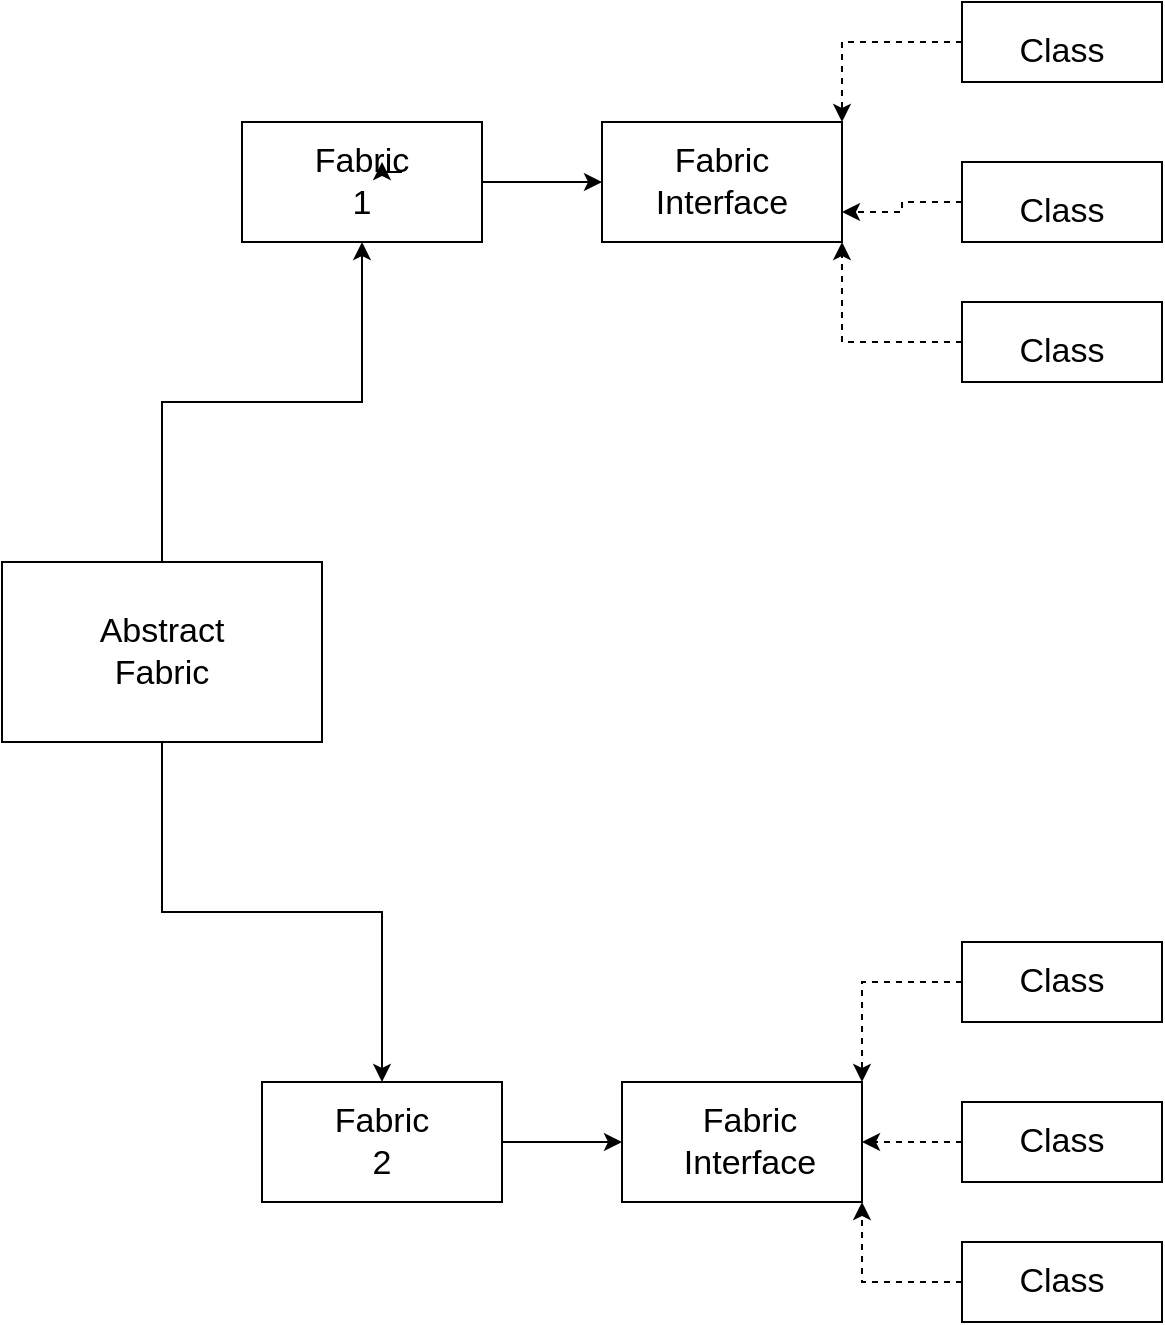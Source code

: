 <mxfile version="14.9.3" type="device"><diagram id="JP6SMmu9OSuSox7xBAPf" name="Page-1"><mxGraphModel dx="1422" dy="780" grid="1" gridSize="10" guides="1" tooltips="1" connect="1" arrows="1" fold="1" page="1" pageScale="1" pageWidth="827" pageHeight="1169" math="0" shadow="0"><root><mxCell id="0"/><mxCell id="1" parent="0"/><mxCell id="BcSGddr-3a-hkuqHmd-F-28" style="edgeStyle=orthogonalEdgeStyle;rounded=0;orthogonalLoop=1;jettySize=auto;html=1;exitX=0.5;exitY=1;exitDx=0;exitDy=0;fontSize=17;" edge="1" parent="1" source="BcSGddr-3a-hkuqHmd-F-1" target="BcSGddr-3a-hkuqHmd-F-3"><mxGeometry relative="1" as="geometry"/></mxCell><mxCell id="BcSGddr-3a-hkuqHmd-F-29" style="edgeStyle=orthogonalEdgeStyle;rounded=0;orthogonalLoop=1;jettySize=auto;html=1;exitX=0.5;exitY=0;exitDx=0;exitDy=0;entryX=0.5;entryY=1;entryDx=0;entryDy=0;fontSize=17;" edge="1" parent="1" source="BcSGddr-3a-hkuqHmd-F-1" target="BcSGddr-3a-hkuqHmd-F-10"><mxGeometry relative="1" as="geometry"/></mxCell><mxCell id="BcSGddr-3a-hkuqHmd-F-1" value="" style="rounded=0;whiteSpace=wrap;html=1;" vertex="1" parent="1"><mxGeometry x="20" y="360" width="160" height="90" as="geometry"/></mxCell><mxCell id="BcSGddr-3a-hkuqHmd-F-2" value="" style="rounded=0;whiteSpace=wrap;html=1;" vertex="1" parent="1"><mxGeometry x="320" y="140" width="120" height="60" as="geometry"/></mxCell><mxCell id="BcSGddr-3a-hkuqHmd-F-31" style="edgeStyle=orthogonalEdgeStyle;rounded=0;orthogonalLoop=1;jettySize=auto;html=1;exitX=1;exitY=0.5;exitDx=0;exitDy=0;entryX=0;entryY=0.5;entryDx=0;entryDy=0;fontSize=17;" edge="1" parent="1" source="BcSGddr-3a-hkuqHmd-F-3" target="BcSGddr-3a-hkuqHmd-F-11"><mxGeometry relative="1" as="geometry"/></mxCell><mxCell id="BcSGddr-3a-hkuqHmd-F-3" value="" style="rounded=0;whiteSpace=wrap;html=1;" vertex="1" parent="1"><mxGeometry x="150" y="620" width="120" height="60" as="geometry"/></mxCell><mxCell id="BcSGddr-3a-hkuqHmd-F-34" style="edgeStyle=orthogonalEdgeStyle;rounded=0;orthogonalLoop=1;jettySize=auto;html=1;exitX=0;exitY=0.5;exitDx=0;exitDy=0;entryX=1;entryY=0;entryDx=0;entryDy=0;fontSize=17;dashed=1;" edge="1" parent="1" source="BcSGddr-3a-hkuqHmd-F-4" target="BcSGddr-3a-hkuqHmd-F-2"><mxGeometry relative="1" as="geometry"/></mxCell><mxCell id="BcSGddr-3a-hkuqHmd-F-4" value="" style="rounded=0;whiteSpace=wrap;html=1;" vertex="1" parent="1"><mxGeometry x="500" y="80" width="100" height="40" as="geometry"/></mxCell><mxCell id="BcSGddr-3a-hkuqHmd-F-35" style="edgeStyle=orthogonalEdgeStyle;rounded=0;orthogonalLoop=1;jettySize=auto;html=1;exitX=0;exitY=0.5;exitDx=0;exitDy=0;entryX=1;entryY=0.75;entryDx=0;entryDy=0;dashed=1;fontSize=17;" edge="1" parent="1" source="BcSGddr-3a-hkuqHmd-F-5" target="BcSGddr-3a-hkuqHmd-F-2"><mxGeometry relative="1" as="geometry"/></mxCell><mxCell id="BcSGddr-3a-hkuqHmd-F-5" value="" style="rounded=0;whiteSpace=wrap;html=1;" vertex="1" parent="1"><mxGeometry x="500" y="160" width="100" height="40" as="geometry"/></mxCell><mxCell id="BcSGddr-3a-hkuqHmd-F-36" style="edgeStyle=orthogonalEdgeStyle;rounded=0;orthogonalLoop=1;jettySize=auto;html=1;exitX=0;exitY=0.5;exitDx=0;exitDy=0;entryX=1;entryY=1;entryDx=0;entryDy=0;dashed=1;fontSize=17;" edge="1" parent="1" source="BcSGddr-3a-hkuqHmd-F-6" target="BcSGddr-3a-hkuqHmd-F-2"><mxGeometry relative="1" as="geometry"/></mxCell><mxCell id="BcSGddr-3a-hkuqHmd-F-6" value="" style="rounded=0;whiteSpace=wrap;html=1;" vertex="1" parent="1"><mxGeometry x="500" y="230" width="100" height="40" as="geometry"/></mxCell><mxCell id="BcSGddr-3a-hkuqHmd-F-37" style="edgeStyle=orthogonalEdgeStyle;rounded=0;orthogonalLoop=1;jettySize=auto;html=1;exitX=0;exitY=0.5;exitDx=0;exitDy=0;entryX=1;entryY=0;entryDx=0;entryDy=0;dashed=1;fontSize=17;" edge="1" parent="1" source="BcSGddr-3a-hkuqHmd-F-7" target="BcSGddr-3a-hkuqHmd-F-11"><mxGeometry relative="1" as="geometry"/></mxCell><mxCell id="BcSGddr-3a-hkuqHmd-F-7" value="" style="rounded=0;whiteSpace=wrap;html=1;" vertex="1" parent="1"><mxGeometry x="500" y="550" width="100" height="40" as="geometry"/></mxCell><mxCell id="BcSGddr-3a-hkuqHmd-F-38" style="edgeStyle=orthogonalEdgeStyle;rounded=0;orthogonalLoop=1;jettySize=auto;html=1;exitX=0;exitY=0.5;exitDx=0;exitDy=0;entryX=1;entryY=0.5;entryDx=0;entryDy=0;dashed=1;fontSize=17;" edge="1" parent="1" source="BcSGddr-3a-hkuqHmd-F-8" target="BcSGddr-3a-hkuqHmd-F-11"><mxGeometry relative="1" as="geometry"/></mxCell><mxCell id="BcSGddr-3a-hkuqHmd-F-8" value="" style="rounded=0;whiteSpace=wrap;html=1;" vertex="1" parent="1"><mxGeometry x="500" y="630" width="100" height="40" as="geometry"/></mxCell><mxCell id="BcSGddr-3a-hkuqHmd-F-39" style="edgeStyle=orthogonalEdgeStyle;rounded=0;orthogonalLoop=1;jettySize=auto;html=1;exitX=0;exitY=0.5;exitDx=0;exitDy=0;entryX=1;entryY=1;entryDx=0;entryDy=0;dashed=1;fontSize=17;" edge="1" parent="1" source="BcSGddr-3a-hkuqHmd-F-9" target="BcSGddr-3a-hkuqHmd-F-11"><mxGeometry relative="1" as="geometry"/></mxCell><mxCell id="BcSGddr-3a-hkuqHmd-F-9" value="" style="rounded=0;whiteSpace=wrap;html=1;" vertex="1" parent="1"><mxGeometry x="500" y="700" width="100" height="40" as="geometry"/></mxCell><mxCell id="BcSGddr-3a-hkuqHmd-F-30" style="edgeStyle=orthogonalEdgeStyle;rounded=0;orthogonalLoop=1;jettySize=auto;html=1;exitX=1;exitY=0.5;exitDx=0;exitDy=0;fontSize=17;" edge="1" parent="1" source="BcSGddr-3a-hkuqHmd-F-10" target="BcSGddr-3a-hkuqHmd-F-2"><mxGeometry relative="1" as="geometry"/></mxCell><mxCell id="BcSGddr-3a-hkuqHmd-F-10" value="" style="rounded=0;whiteSpace=wrap;html=1;" vertex="1" parent="1"><mxGeometry x="140" y="140" width="120" height="60" as="geometry"/></mxCell><mxCell id="BcSGddr-3a-hkuqHmd-F-11" value="" style="rounded=0;whiteSpace=wrap;html=1;" vertex="1" parent="1"><mxGeometry x="330" y="620" width="120" height="60" as="geometry"/></mxCell><mxCell id="BcSGddr-3a-hkuqHmd-F-12" value="Abstract Fabric" style="text;html=1;strokeColor=none;fillColor=none;align=center;verticalAlign=middle;whiteSpace=wrap;rounded=0;fontSize=17;" vertex="1" parent="1"><mxGeometry x="80" y="395" width="40" height="20" as="geometry"/></mxCell><mxCell id="BcSGddr-3a-hkuqHmd-F-13" value="Fabric Interface" style="text;html=1;strokeColor=none;fillColor=none;align=center;verticalAlign=middle;whiteSpace=wrap;rounded=0;fontSize=17;" vertex="1" parent="1"><mxGeometry x="360" y="160" width="40" height="20" as="geometry"/></mxCell><mxCell id="BcSGddr-3a-hkuqHmd-F-14" value="Fabric Interface" style="text;html=1;strokeColor=none;fillColor=none;align=center;verticalAlign=middle;whiteSpace=wrap;rounded=0;fontSize=17;" vertex="1" parent="1"><mxGeometry x="374" y="640" width="40" height="20" as="geometry"/></mxCell><mxCell id="BcSGddr-3a-hkuqHmd-F-15" value="Fabric 1" style="text;html=1;strokeColor=none;fillColor=none;align=center;verticalAlign=middle;whiteSpace=wrap;rounded=0;fontSize=17;" vertex="1" parent="1"><mxGeometry x="180" y="160" width="40" height="20" as="geometry"/></mxCell><mxCell id="BcSGddr-3a-hkuqHmd-F-16" style="edgeStyle=orthogonalEdgeStyle;rounded=0;orthogonalLoop=1;jettySize=auto;html=1;exitX=1;exitY=0.25;exitDx=0;exitDy=0;entryX=0.75;entryY=0;entryDx=0;entryDy=0;fontSize=17;" edge="1" parent="1" source="BcSGddr-3a-hkuqHmd-F-15" target="BcSGddr-3a-hkuqHmd-F-15"><mxGeometry relative="1" as="geometry"/></mxCell><mxCell id="BcSGddr-3a-hkuqHmd-F-17" value="Fabric 2" style="text;html=1;strokeColor=none;fillColor=none;align=center;verticalAlign=middle;whiteSpace=wrap;rounded=0;fontSize=17;" vertex="1" parent="1"><mxGeometry x="190" y="640" width="40" height="20" as="geometry"/></mxCell><mxCell id="BcSGddr-3a-hkuqHmd-F-18" value="Class" style="text;html=1;strokeColor=none;fillColor=none;align=center;verticalAlign=middle;whiteSpace=wrap;rounded=0;fontSize=17;" vertex="1" parent="1"><mxGeometry x="530" y="560" width="40" height="20" as="geometry"/></mxCell><mxCell id="BcSGddr-3a-hkuqHmd-F-41" value="Class" style="text;html=1;strokeColor=none;fillColor=none;align=center;verticalAlign=middle;whiteSpace=wrap;rounded=0;fontSize=17;" vertex="1" parent="1"><mxGeometry x="530" y="640" width="40" height="20" as="geometry"/></mxCell><mxCell id="BcSGddr-3a-hkuqHmd-F-42" value="Class" style="text;html=1;strokeColor=none;fillColor=none;align=center;verticalAlign=middle;whiteSpace=wrap;rounded=0;fontSize=17;" vertex="1" parent="1"><mxGeometry x="530" y="710" width="40" height="20" as="geometry"/></mxCell><mxCell id="BcSGddr-3a-hkuqHmd-F-43" value="Class" style="text;html=1;strokeColor=none;fillColor=none;align=center;verticalAlign=middle;whiteSpace=wrap;rounded=0;fontSize=17;" vertex="1" parent="1"><mxGeometry x="530" y="95" width="40" height="20" as="geometry"/></mxCell><mxCell id="BcSGddr-3a-hkuqHmd-F-44" value="Class" style="text;html=1;strokeColor=none;fillColor=none;align=center;verticalAlign=middle;whiteSpace=wrap;rounded=0;fontSize=17;" vertex="1" parent="1"><mxGeometry x="530" y="175" width="40" height="20" as="geometry"/></mxCell><mxCell id="BcSGddr-3a-hkuqHmd-F-45" value="Class" style="text;html=1;strokeColor=none;fillColor=none;align=center;verticalAlign=middle;whiteSpace=wrap;rounded=0;fontSize=17;" vertex="1" parent="1"><mxGeometry x="530" y="245" width="40" height="20" as="geometry"/></mxCell></root></mxGraphModel></diagram></mxfile>